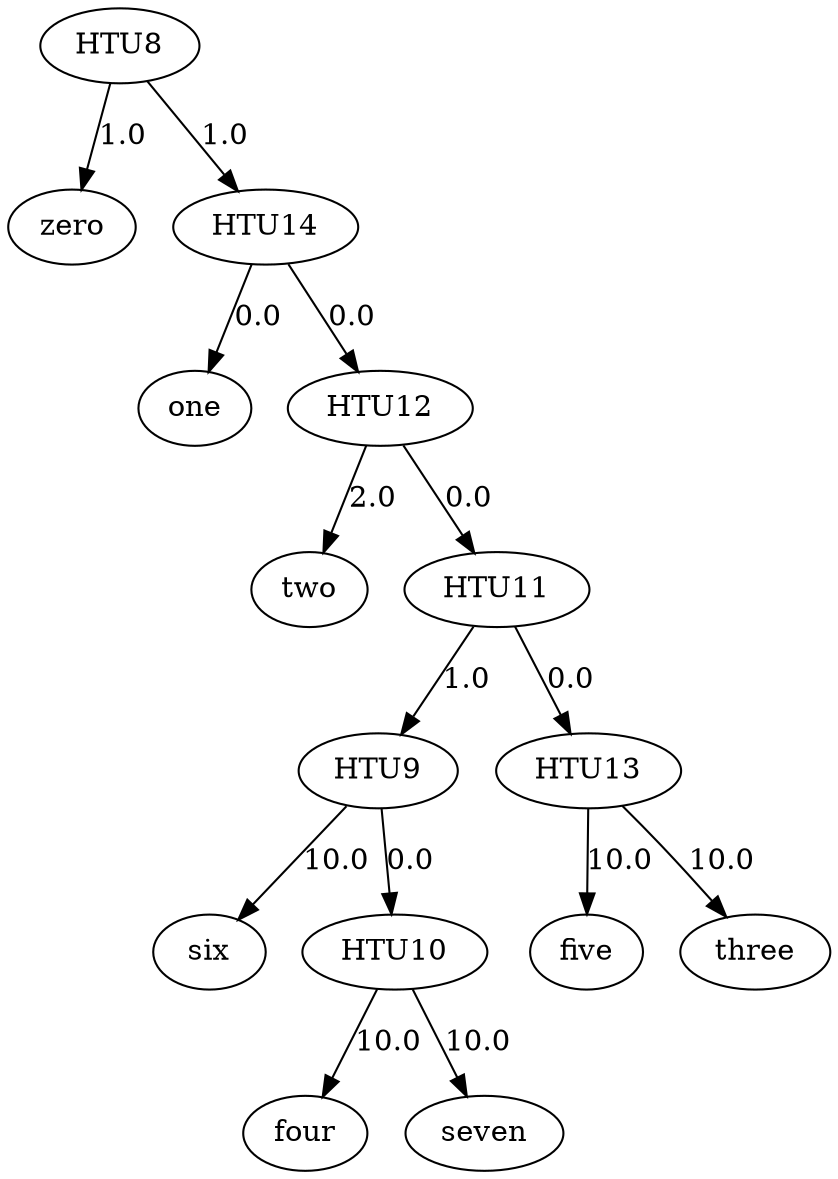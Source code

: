digraph {
    0 [label=five];
    1 [label=four];
    2 [label=one];
    3 [label=seven];
    4 [label=six];
    5 [label=three];
    6 [label=two];
    7 [label=zero];
    8 [label=HTU8];
    9 [label=HTU9];
    10 [label=HTU10];
    11 [label=HTU11];
    12 [label=HTU12];
    13 [label=HTU13];
    14 [label=HTU14];
    8 -> 7 [label=1.0];
    8 -> 14 [label=1.0];
    9 -> 4 [label=10.0];
    9 -> 10 [label=0.0];
    10 -> 1 [label=10.0];
    10 -> 3 [label=10.0];
    11 -> 9 [label=1.0];
    11 -> 13 [label=0.0];
    12 -> 6 [label=2.0];
    12 -> 11 [label=0.0];
    13 -> 0 [label=10.0];
    13 -> 5 [label=10.0];
    14 -> 2 [label=0.0];
    14 -> 12 [label=0.0];
}
//20.0
digraph {
    0 [label=five];
    1 [label=four];
    2 [label=one];
    3 [label=seven];
    4 [label=six];
    5 [label=three];
    6 [label=two];
    7 [label=zero];
    8 [label=HTU8];
    9 [label=HTU9];
    10 [label=HTU10];
    11 [label=HTU11];
    12 [label=HTU12];
    13 [label=HTU13];
    14 [label=HTU14];
    8 -> 7 [label=1.0];
    8 -> 14 [label=1.0];
    9 -> 4 [label=10.0];
    9 -> 10 [label=0.0];
    10 -> 1 [label=10.0];
    10 -> 3 [label=10.0];
    11 -> 0 [label=10.0];
    11 -> 9 [label=1.0];
    12 -> 6 [label=2.0];
    12 -> 13 [label=0.0];
    13 -> 5 [label=10.0];
    13 -> 11 [label=0.0];
    14 -> 2 [label=0.0];
    14 -> 12 [label=0.0];
}
//20.0
digraph {
    0 [label=five];
    1 [label=four];
    2 [label=one];
    3 [label=seven];
    4 [label=six];
    5 [label=three];
    6 [label=two];
    7 [label=zero];
    8 [label=HTU8];
    9 [label=HTU9];
    10 [label=HTU10];
    11 [label=HTU11];
    12 [label=HTU12];
    13 [label=HTU13];
    14 [label=HTU14];
    8 -> 7 [label=1.0];
    8 -> 14 [label=1.0];
    9 -> 4 [label=10.0];
    9 -> 10 [label=0.0];
    10 -> 1 [label=10.0];
    10 -> 3 [label=10.0];
    11 -> 5 [label=10.0];
    11 -> 9 [label=1.0];
    12 -> 6 [label=2.0];
    12 -> 13 [label=0.0];
    13 -> 0 [label=10.0];
    13 -> 11 [label=0.0];
    14 -> 2 [label=0.0];
    14 -> 12 [label=0.0];
}
//20.0
digraph {
    0 [label=five];
    1 [label=four];
    2 [label=one];
    3 [label=seven];
    4 [label=six];
    5 [label=three];
    6 [label=two];
    7 [label=zero];
    8 [label=HTU8];
    9 [label=HTU9];
    10 [label=HTU10];
    11 [label=HTU11];
    12 [label=HTU12];
    13 [label=HTU13];
    14 [label=HTU14];
    8 -> 7 [label=1.0];
    8 -> 14 [label=1.0];
    9 -> 10 [label=0.0];
    9 -> 11 [label=1.0];
    10 -> 1 [label=10.0];
    10 -> 3 [label=10.0];
    11 -> 4 [label=10.0];
    11 -> 13 [label=0.0];
    12 -> 6 [label=2.0];
    12 -> 9 [label=0.0];
    13 -> 0 [label=10.0];
    13 -> 5 [label=10.0];
    14 -> 2 [label=0.0];
    14 -> 12 [label=0.0];
}
//20.0
digraph {
    0 [label=five];
    1 [label=four];
    2 [label=one];
    3 [label=seven];
    4 [label=six];
    5 [label=three];
    6 [label=two];
    7 [label=zero];
    8 [label=HTU8];
    9 [label=HTU9];
    10 [label=HTU10];
    11 [label=HTU11];
    12 [label=HTU12];
    13 [label=HTU13];
    14 [label=HTU14];
    8 -> 7 [label=1.0];
    8 -> 14 [label=1.0];
    9 -> 3 [label=10.0];
    9 -> 11 [label=1.0];
    10 -> 1 [label=10.0];
    10 -> 9 [label=0.0];
    11 -> 4 [label=10.0];
    11 -> 13 [label=0.0];
    12 -> 6 [label=2.0];
    12 -> 10 [label=0.0];
    13 -> 0 [label=10.0];
    13 -> 5 [label=10.0];
    14 -> 2 [label=0.0];
    14 -> 12 [label=0.0];
}
//20.0
digraph {
    0 [label=five];
    1 [label=four];
    2 [label=one];
    3 [label=seven];
    4 [label=six];
    5 [label=three];
    6 [label=two];
    7 [label=zero];
    8 [label=HTU8];
    9 [label=HTU9];
    10 [label=HTU10];
    11 [label=HTU11];
    12 [label=HTU12];
    13 [label=HTU13];
    14 [label=HTU14];
    8 -> 7 [label=1.0];
    8 -> 14 [label=1.0];
    9 -> 1 [label=10.0];
    9 -> 11 [label=1.0];
    10 -> 3 [label=10.0];
    10 -> 9 [label=0.0];
    11 -> 4 [label=10.0];
    11 -> 13 [label=0.0];
    12 -> 6 [label=2.0];
    12 -> 10 [label=0.0];
    13 -> 0 [label=10.0];
    13 -> 5 [label=10.0];
    14 -> 2 [label=0.0];
    14 -> 12 [label=0.0];
}
//20.0
digraph {
    0 [label=five];
    1 [label=four];
    2 [label=one];
    3 [label=seven];
    4 [label=six];
    5 [label=three];
    6 [label=two];
    7 [label=zero];
    8 [label=HTU8];
    9 [label=HTU9];
    10 [label=HTU10];
    11 [label=HTU11];
    12 [label=HTU12];
    13 [label=HTU13];
    14 [label=HTU14];
    8 -> 7 [label=1.0];
    8 -> 12 [label=1.0];
    9 -> 4 [label=10.0];
    9 -> 13 [label=0.0];
    10 -> 6 [label=2.0];
    10 -> 11 [label=0.0];
    11 -> 9 [label=1.0];
    11 -> 14 [label=0.0];
    12 -> 2 [label=0.0];
    12 -> 10 [label=0.0];
    13 -> 0 [label=10.0];
    13 -> 5 [label=10.0];
    14 -> 1 [label=10.0];
    14 -> 3 [label=10.0];
}
//20.0
digraph {
    0 [label=five];
    1 [label=four];
    2 [label=one];
    3 [label=seven];
    4 [label=six];
    5 [label=three];
    6 [label=two];
    7 [label=zero];
    8 [label=HTU8];
    9 [label=HTU9];
    10 [label=HTU10];
    11 [label=HTU11];
    12 [label=HTU12];
    13 [label=HTU13];
    14 [label=HTU14];
    8 -> 7 [label=1.0];
    8 -> 12 [label=1.0];
    9 -> 0 [label=10.0];
    9 -> 5 [label=10.0];
    10 -> 6 [label=2.0];
    10 -> 13 [label=0.0];
    11 -> 4 [label=10.0];
    11 -> 14 [label=0.0];
    12 -> 2 [label=0.0];
    12 -> 10 [label=0.0];
    13 -> 9 [label=0.0];
    13 -> 11 [label=1.0];
    14 -> 1 [label=10.0];
    14 -> 3 [label=10.0];
}
//20.0